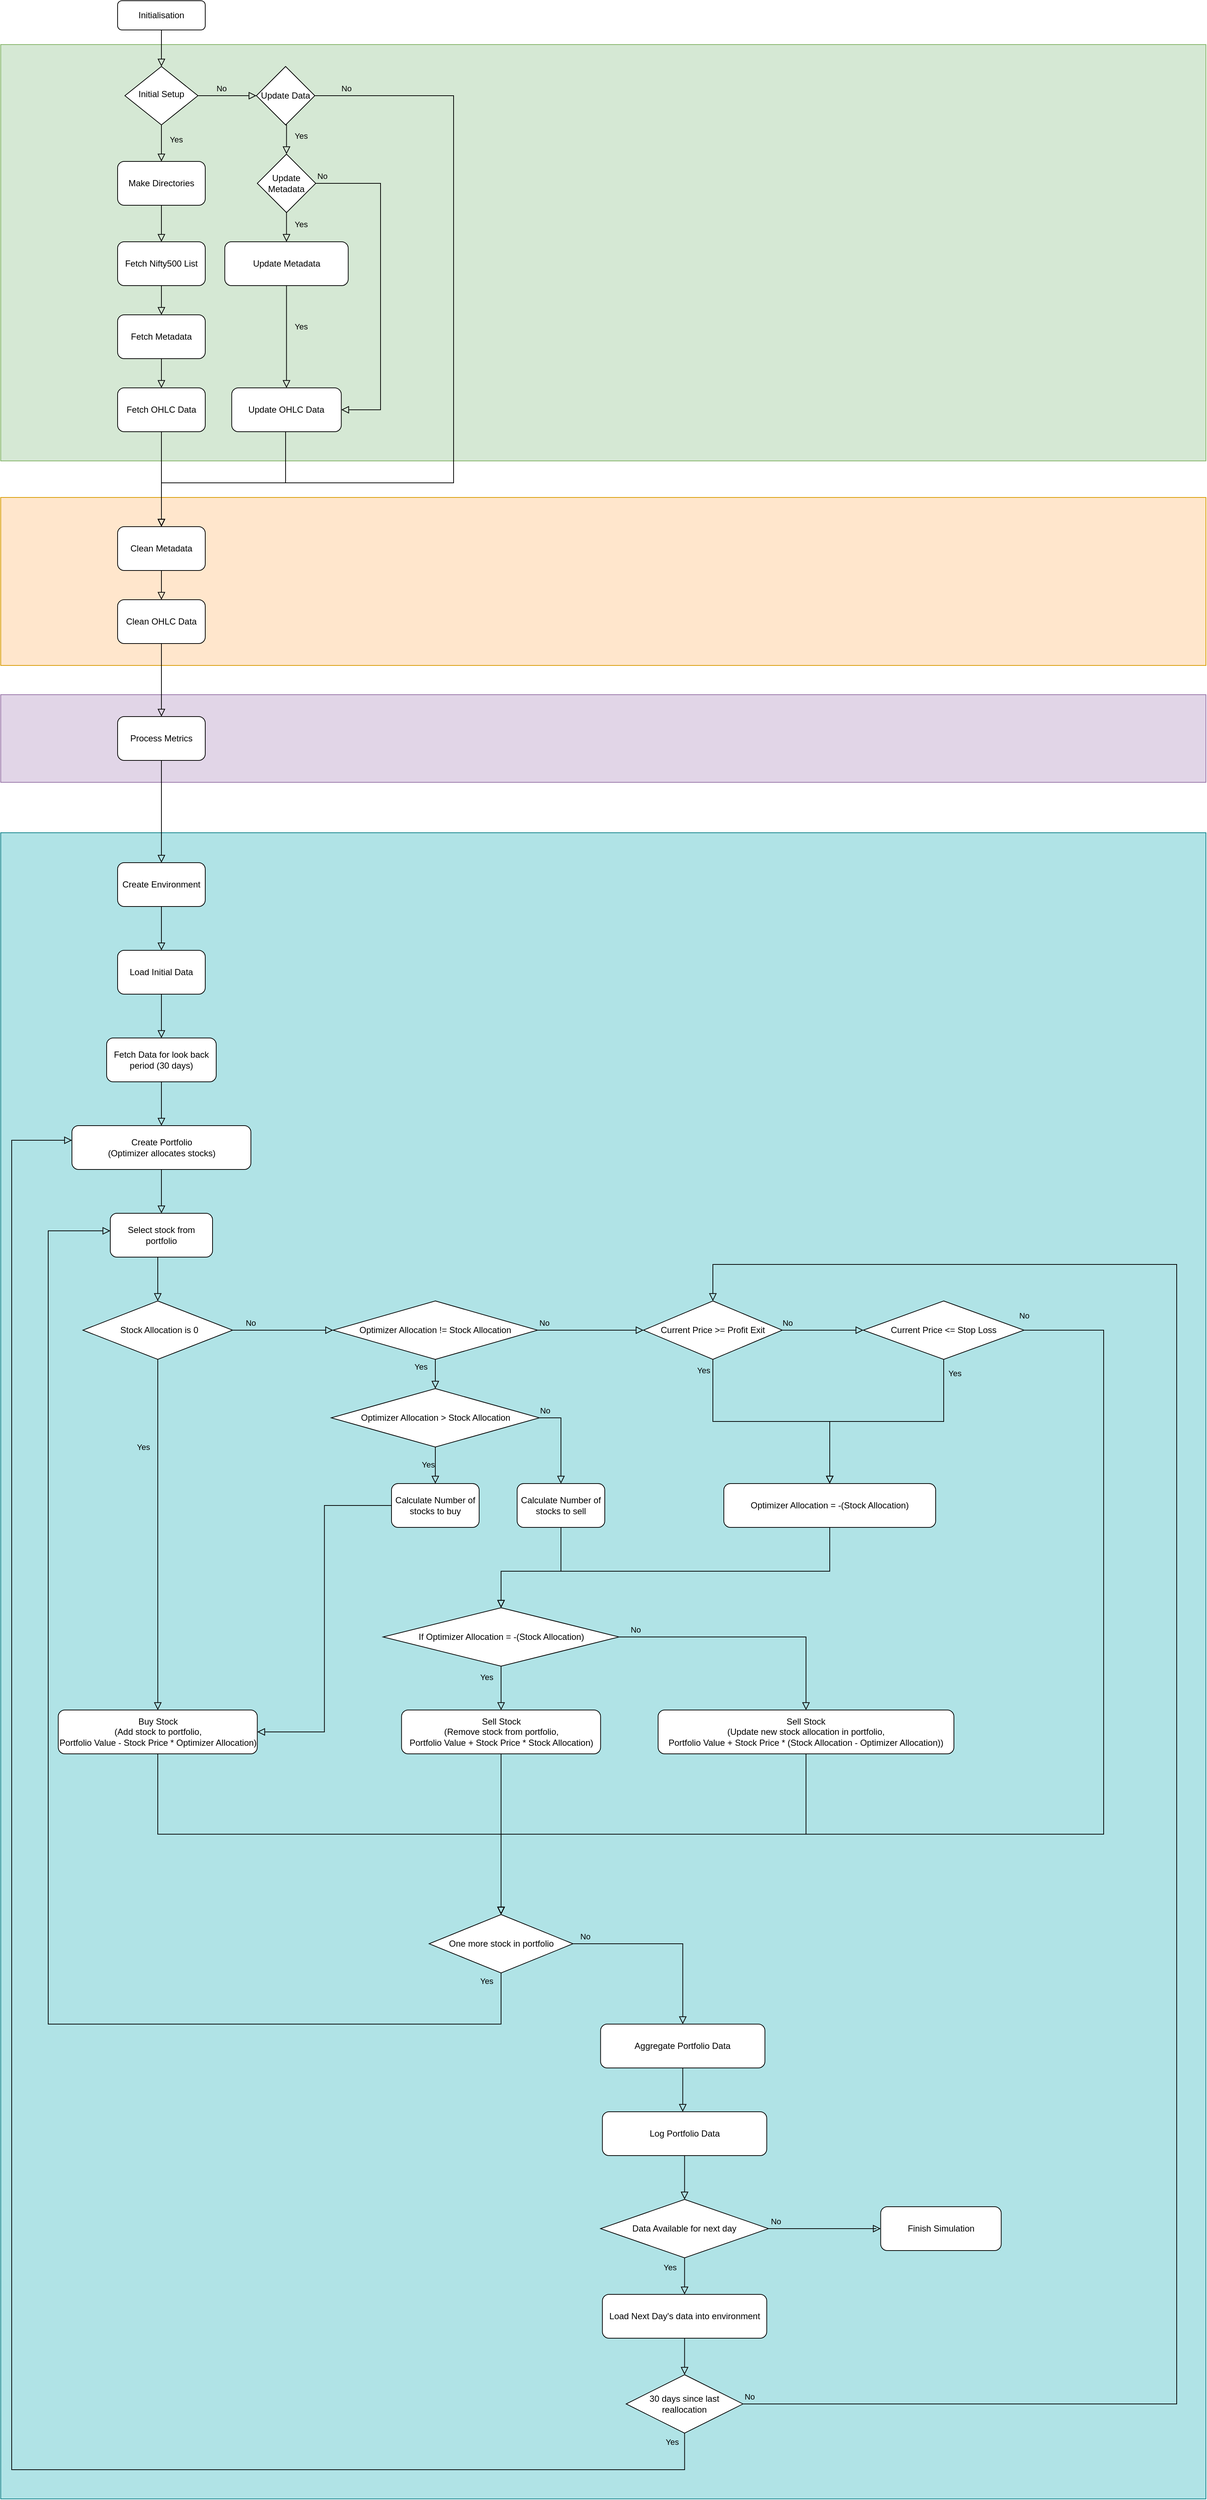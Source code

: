 <mxfile version="14.6.10" type="device"><diagram id="C5RBs43oDa-KdzZeNtuy" name="Page-1"><mxGraphModel dx="2946" dy="1473" grid="1" gridSize="10" guides="1" tooltips="1" connect="1" arrows="1" fold="1" page="1" pageScale="1" pageWidth="827" pageHeight="1169" math="0" shadow="0"><root><mxCell id="WIyWlLk6GJQsqaUBKTNV-0"/><mxCell id="WIyWlLk6GJQsqaUBKTNV-1" parent="WIyWlLk6GJQsqaUBKTNV-0"/><mxCell id="yFfGVaCno5Boz1WtbYKk-38" value="" style="rounded=0;whiteSpace=wrap;html=1;verticalAlign=middle;fillColor=#e1d5e7;strokeColor=#9673a6;" parent="WIyWlLk6GJQsqaUBKTNV-1" vertex="1"><mxGeometry y="1030" width="1650" height="120" as="geometry"/></mxCell><mxCell id="yFfGVaCno5Boz1WtbYKk-36" value="" style="rounded=0;whiteSpace=wrap;html=1;verticalAlign=middle;fillColor=#ffe6cc;strokeColor=#d79b00;" parent="WIyWlLk6GJQsqaUBKTNV-1" vertex="1"><mxGeometry y="760" width="1650" height="230" as="geometry"/></mxCell><mxCell id="yFfGVaCno5Boz1WtbYKk-29" value="" style="rounded=0;whiteSpace=wrap;html=1;verticalAlign=middle;fillColor=#d5e8d4;strokeColor=#82b366;" parent="WIyWlLk6GJQsqaUBKTNV-1" vertex="1"><mxGeometry y="140" width="1650" height="570" as="geometry"/></mxCell><mxCell id="WIyWlLk6GJQsqaUBKTNV-2" value="" style="rounded=0;html=1;jettySize=auto;orthogonalLoop=1;fontSize=11;endArrow=block;endFill=0;endSize=8;strokeWidth=1;shadow=0;labelBackgroundColor=none;edgeStyle=orthogonalEdgeStyle;" parent="WIyWlLk6GJQsqaUBKTNV-1" source="WIyWlLk6GJQsqaUBKTNV-3" target="WIyWlLk6GJQsqaUBKTNV-6" edge="1"><mxGeometry relative="1" as="geometry"/></mxCell><mxCell id="WIyWlLk6GJQsqaUBKTNV-3" value="Initialisation" style="rounded=1;whiteSpace=wrap;html=1;fontSize=12;glass=0;strokeWidth=1;shadow=0;" parent="WIyWlLk6GJQsqaUBKTNV-1" vertex="1"><mxGeometry x="160" y="80" width="120" height="40" as="geometry"/></mxCell><mxCell id="WIyWlLk6GJQsqaUBKTNV-5" value="No" style="edgeStyle=orthogonalEdgeStyle;rounded=0;html=1;jettySize=auto;orthogonalLoop=1;fontSize=11;endArrow=block;endFill=0;endSize=8;strokeWidth=1;shadow=0;labelBackgroundColor=none;" parent="WIyWlLk6GJQsqaUBKTNV-1" source="WIyWlLk6GJQsqaUBKTNV-6" target="yFfGVaCno5Boz1WtbYKk-0" edge="1"><mxGeometry x="-0.2" y="10" relative="1" as="geometry"><mxPoint as="offset"/><mxPoint x="320" y="210" as="targetPoint"/></mxGeometry></mxCell><mxCell id="WIyWlLk6GJQsqaUBKTNV-6" value="Initial Setup" style="rhombus;whiteSpace=wrap;html=1;shadow=0;fontFamily=Helvetica;fontSize=12;align=center;strokeWidth=1;spacing=6;spacingTop=-4;" parent="WIyWlLk6GJQsqaUBKTNV-1" vertex="1"><mxGeometry x="170" y="170" width="100" height="80" as="geometry"/></mxCell><mxCell id="yFfGVaCno5Boz1WtbYKk-0" value="Update Data" style="rhombus;whiteSpace=wrap;html=1;" parent="WIyWlLk6GJQsqaUBKTNV-1" vertex="1"><mxGeometry x="350" y="170" width="80" height="80" as="geometry"/></mxCell><mxCell id="yFfGVaCno5Boz1WtbYKk-4" value="Update Metadata" style="rhombus;whiteSpace=wrap;html=1;" parent="WIyWlLk6GJQsqaUBKTNV-1" vertex="1"><mxGeometry x="351.25" y="290" width="80" height="80" as="geometry"/></mxCell><mxCell id="yFfGVaCno5Boz1WtbYKk-6" value="Update Metadata" style="rounded=1;whiteSpace=wrap;html=1;" parent="WIyWlLk6GJQsqaUBKTNV-1" vertex="1"><mxGeometry x="306.75" y="410" width="169" height="60" as="geometry"/></mxCell><mxCell id="yFfGVaCno5Boz1WtbYKk-8" value="Yes" style="rounded=0;html=1;jettySize=auto;orthogonalLoop=1;fontSize=11;endArrow=block;endFill=0;endSize=8;strokeWidth=1;shadow=0;labelBackgroundColor=none;edgeStyle=orthogonalEdgeStyle;exitX=0.5;exitY=1;exitDx=0;exitDy=0;entryX=0.5;entryY=0;entryDx=0;entryDy=0;" parent="WIyWlLk6GJQsqaUBKTNV-1" source="yFfGVaCno5Boz1WtbYKk-0" target="yFfGVaCno5Boz1WtbYKk-4" edge="1"><mxGeometry x="-0.2" y="20" relative="1" as="geometry"><mxPoint x="260" y="130" as="sourcePoint"/><mxPoint x="260" y="180" as="targetPoint"/><Array as="points"><mxPoint x="390" y="250"/></Array><mxPoint as="offset"/></mxGeometry></mxCell><mxCell id="yFfGVaCno5Boz1WtbYKk-11" value="Update OHLC Data" style="rounded=1;whiteSpace=wrap;html=1;" parent="WIyWlLk6GJQsqaUBKTNV-1" vertex="1"><mxGeometry x="316.25" y="610" width="150" height="60" as="geometry"/></mxCell><mxCell id="yFfGVaCno5Boz1WtbYKk-15" value="Yes" style="rounded=0;html=1;jettySize=auto;orthogonalLoop=1;fontSize=11;endArrow=block;endFill=0;endSize=8;strokeWidth=1;shadow=0;labelBackgroundColor=none;edgeStyle=orthogonalEdgeStyle;exitX=0.5;exitY=1;exitDx=0;exitDy=0;" parent="WIyWlLk6GJQsqaUBKTNV-1" source="yFfGVaCno5Boz1WtbYKk-4" target="yFfGVaCno5Boz1WtbYKk-6" edge="1"><mxGeometry x="-0.2" y="20" relative="1" as="geometry"><mxPoint x="430" y="350" as="sourcePoint"/><mxPoint x="430" y="410" as="targetPoint"/><Array as="points"/><mxPoint as="offset"/></mxGeometry></mxCell><mxCell id="yFfGVaCno5Boz1WtbYKk-17" value="No" style="rounded=0;html=1;jettySize=auto;orthogonalLoop=1;fontSize=11;endArrow=block;endFill=0;endSize=8;strokeWidth=1;shadow=0;labelBackgroundColor=none;edgeStyle=orthogonalEdgeStyle;exitX=1;exitY=0.5;exitDx=0;exitDy=0;entryX=1;entryY=0.5;entryDx=0;entryDy=0;" parent="WIyWlLk6GJQsqaUBKTNV-1" source="yFfGVaCno5Boz1WtbYKk-4" target="yFfGVaCno5Boz1WtbYKk-11" edge="1"><mxGeometry x="-0.961" y="10" relative="1" as="geometry"><mxPoint x="370" y="400" as="sourcePoint"/><mxPoint x="370" y="480" as="targetPoint"/><Array as="points"><mxPoint x="520" y="330"/><mxPoint x="520" y="640"/></Array><mxPoint as="offset"/></mxGeometry></mxCell><mxCell id="yFfGVaCno5Boz1WtbYKk-18" value="Yes" style="rounded=0;html=1;jettySize=auto;orthogonalLoop=1;fontSize=11;endArrow=block;endFill=0;endSize=8;strokeWidth=1;shadow=0;labelBackgroundColor=none;edgeStyle=orthogonalEdgeStyle;entryX=0.5;entryY=0;entryDx=0;entryDy=0;" parent="WIyWlLk6GJQsqaUBKTNV-1" source="yFfGVaCno5Boz1WtbYKk-6" target="yFfGVaCno5Boz1WtbYKk-11" edge="1"><mxGeometry x="-0.2" y="20" relative="1" as="geometry"><mxPoint x="400" y="400" as="sourcePoint"/><mxPoint x="390" y="600" as="targetPoint"/><Array as="points"/><mxPoint as="offset"/></mxGeometry></mxCell><mxCell id="yFfGVaCno5Boz1WtbYKk-20" value="Yes" style="rounded=0;html=1;jettySize=auto;orthogonalLoop=1;fontSize=11;endArrow=block;endFill=0;endSize=8;strokeWidth=1;shadow=0;labelBackgroundColor=none;edgeStyle=orthogonalEdgeStyle;exitX=0.5;exitY=1;exitDx=0;exitDy=0;entryX=0.5;entryY=0;entryDx=0;entryDy=0;" parent="WIyWlLk6GJQsqaUBKTNV-1" source="WIyWlLk6GJQsqaUBKTNV-6" edge="1"><mxGeometry x="-0.2" y="20" relative="1" as="geometry"><mxPoint x="370" y="260" as="sourcePoint"/><mxPoint x="220" y="300" as="targetPoint"/><Array as="points"><mxPoint x="220" y="280"/><mxPoint x="220" y="280"/></Array><mxPoint as="offset"/></mxGeometry></mxCell><mxCell id="yFfGVaCno5Boz1WtbYKk-21" value="Fetch Nifty500 List" style="rounded=1;whiteSpace=wrap;html=1;" parent="WIyWlLk6GJQsqaUBKTNV-1" vertex="1"><mxGeometry x="160" y="410" width="120" height="60" as="geometry"/></mxCell><mxCell id="yFfGVaCno5Boz1WtbYKk-22" value="Make Directories" style="rounded=1;whiteSpace=wrap;html=1;" parent="WIyWlLk6GJQsqaUBKTNV-1" vertex="1"><mxGeometry x="160" y="300" width="120" height="60" as="geometry"/></mxCell><mxCell id="yFfGVaCno5Boz1WtbYKk-23" value="" style="rounded=0;html=1;jettySize=auto;orthogonalLoop=1;fontSize=11;endArrow=block;endFill=0;endSize=8;strokeWidth=1;shadow=0;labelBackgroundColor=none;edgeStyle=orthogonalEdgeStyle;" parent="WIyWlLk6GJQsqaUBKTNV-1" source="yFfGVaCno5Boz1WtbYKk-22" target="yFfGVaCno5Boz1WtbYKk-21" edge="1"><mxGeometry relative="1" as="geometry"><mxPoint x="230" y="130" as="sourcePoint"/><mxPoint x="230" y="180" as="targetPoint"/></mxGeometry></mxCell><mxCell id="yFfGVaCno5Boz1WtbYKk-24" value="Fetch Metadata" style="rounded=1;whiteSpace=wrap;html=1;" parent="WIyWlLk6GJQsqaUBKTNV-1" vertex="1"><mxGeometry x="160" y="510" width="120" height="60" as="geometry"/></mxCell><mxCell id="yFfGVaCno5Boz1WtbYKk-25" value="" style="rounded=0;html=1;jettySize=auto;orthogonalLoop=1;fontSize=11;endArrow=block;endFill=0;endSize=8;strokeWidth=1;shadow=0;labelBackgroundColor=none;edgeStyle=orthogonalEdgeStyle;" parent="WIyWlLk6GJQsqaUBKTNV-1" source="yFfGVaCno5Boz1WtbYKk-21" target="yFfGVaCno5Boz1WtbYKk-24" edge="1"><mxGeometry relative="1" as="geometry"><mxPoint x="230" y="370" as="sourcePoint"/><mxPoint x="230" y="420" as="targetPoint"/></mxGeometry></mxCell><mxCell id="yFfGVaCno5Boz1WtbYKk-26" value="Fetch OHLC Data" style="rounded=1;whiteSpace=wrap;html=1;" parent="WIyWlLk6GJQsqaUBKTNV-1" vertex="1"><mxGeometry x="160" y="610" width="120" height="60" as="geometry"/></mxCell><mxCell id="yFfGVaCno5Boz1WtbYKk-27" value="" style="rounded=0;html=1;jettySize=auto;orthogonalLoop=1;fontSize=11;endArrow=block;endFill=0;endSize=8;strokeWidth=1;shadow=0;labelBackgroundColor=none;edgeStyle=orthogonalEdgeStyle;" parent="WIyWlLk6GJQsqaUBKTNV-1" source="yFfGVaCno5Boz1WtbYKk-24" target="yFfGVaCno5Boz1WtbYKk-26" edge="1"><mxGeometry relative="1" as="geometry"><mxPoint x="230" y="480" as="sourcePoint"/><mxPoint x="230" y="520" as="targetPoint"/></mxGeometry></mxCell><mxCell id="yFfGVaCno5Boz1WtbYKk-28" value="No" style="rounded=0;html=1;jettySize=auto;orthogonalLoop=1;fontSize=11;endArrow=block;endFill=0;endSize=8;strokeWidth=1;shadow=0;labelBackgroundColor=none;edgeStyle=orthogonalEdgeStyle;exitX=1;exitY=0.5;exitDx=0;exitDy=0;" parent="WIyWlLk6GJQsqaUBKTNV-1" source="yFfGVaCno5Boz1WtbYKk-0" target="yFfGVaCno5Boz1WtbYKk-31" edge="1"><mxGeometry x="-0.928" y="10" relative="1" as="geometry"><mxPoint x="400" y="540" as="sourcePoint"/><mxPoint x="620" y="850" as="targetPoint"/><Array as="points"><mxPoint x="620" y="210"/><mxPoint x="620" y="740"/><mxPoint x="220" y="740"/></Array><mxPoint as="offset"/></mxGeometry></mxCell><mxCell id="yFfGVaCno5Boz1WtbYKk-31" value="Clean Metadata" style="rounded=1;whiteSpace=wrap;html=1;" parent="WIyWlLk6GJQsqaUBKTNV-1" vertex="1"><mxGeometry x="160" y="800" width="120" height="60" as="geometry"/></mxCell><mxCell id="yFfGVaCno5Boz1WtbYKk-32" value="Clean OHLC Data" style="rounded=1;whiteSpace=wrap;html=1;" parent="WIyWlLk6GJQsqaUBKTNV-1" vertex="1"><mxGeometry x="160" y="900" width="120" height="60" as="geometry"/></mxCell><mxCell id="yFfGVaCno5Boz1WtbYKk-33" value="" style="rounded=0;html=1;jettySize=auto;orthogonalLoop=1;fontSize=11;endArrow=block;endFill=0;endSize=8;strokeWidth=1;shadow=0;labelBackgroundColor=none;edgeStyle=orthogonalEdgeStyle;exitX=0.5;exitY=1;exitDx=0;exitDy=0;" parent="WIyWlLk6GJQsqaUBKTNV-1" source="yFfGVaCno5Boz1WtbYKk-26" target="yFfGVaCno5Boz1WtbYKk-31" edge="1"><mxGeometry relative="1" as="geometry"><mxPoint x="230" y="580" as="sourcePoint"/><mxPoint x="230" y="620" as="targetPoint"/><Array as="points"><mxPoint x="220" y="780"/><mxPoint x="220" y="780"/></Array></mxGeometry></mxCell><mxCell id="yFfGVaCno5Boz1WtbYKk-34" value="" style="rounded=0;html=1;jettySize=auto;orthogonalLoop=1;fontSize=11;endArrow=block;endFill=0;endSize=8;strokeWidth=1;shadow=0;labelBackgroundColor=none;edgeStyle=orthogonalEdgeStyle;exitX=0.5;exitY=1;exitDx=0;exitDy=0;" parent="WIyWlLk6GJQsqaUBKTNV-1" source="yFfGVaCno5Boz1WtbYKk-11" target="yFfGVaCno5Boz1WtbYKk-31" edge="1"><mxGeometry relative="1" as="geometry"><mxPoint x="240" y="590" as="sourcePoint"/><mxPoint x="240" y="630" as="targetPoint"/><Array as="points"><mxPoint x="390" y="740"/><mxPoint x="220" y="740"/></Array></mxGeometry></mxCell><mxCell id="yFfGVaCno5Boz1WtbYKk-35" value="" style="rounded=0;html=1;jettySize=auto;orthogonalLoop=1;fontSize=11;endArrow=block;endFill=0;endSize=8;strokeWidth=1;shadow=0;labelBackgroundColor=none;edgeStyle=orthogonalEdgeStyle;exitX=0.5;exitY=1;exitDx=0;exitDy=0;" parent="WIyWlLk6GJQsqaUBKTNV-1" source="yFfGVaCno5Boz1WtbYKk-31" target="yFfGVaCno5Boz1WtbYKk-32" edge="1"><mxGeometry relative="1" as="geometry"><mxPoint x="230" y="610" as="sourcePoint"/><mxPoint x="230" y="650" as="targetPoint"/></mxGeometry></mxCell><mxCell id="yFfGVaCno5Boz1WtbYKk-37" value="Process Metrics" style="rounded=1;whiteSpace=wrap;html=1;" parent="WIyWlLk6GJQsqaUBKTNV-1" vertex="1"><mxGeometry x="160" y="1060" width="120" height="60" as="geometry"/></mxCell><mxCell id="yFfGVaCno5Boz1WtbYKk-39" value="" style="rounded=0;html=1;jettySize=auto;orthogonalLoop=1;fontSize=11;endArrow=block;endFill=0;endSize=8;strokeWidth=1;shadow=0;labelBackgroundColor=none;edgeStyle=orthogonalEdgeStyle;exitX=0.5;exitY=1;exitDx=0;exitDy=0;" parent="WIyWlLk6GJQsqaUBKTNV-1" source="yFfGVaCno5Boz1WtbYKk-32" target="yFfGVaCno5Boz1WtbYKk-37" edge="1"><mxGeometry relative="1" as="geometry"><mxPoint x="225" y="890" as="sourcePoint"/><mxPoint x="225" y="930" as="targetPoint"/></mxGeometry></mxCell><mxCell id="yFfGVaCno5Boz1WtbYKk-40" value="" style="rounded=0;whiteSpace=wrap;html=1;verticalAlign=middle;fillColor=#b0e3e6;strokeColor=#0e8088;" parent="WIyWlLk6GJQsqaUBKTNV-1" vertex="1"><mxGeometry y="1219" width="1650" height="2281" as="geometry"/></mxCell><mxCell id="yFfGVaCno5Boz1WtbYKk-41" value="Create Environment" style="rounded=1;whiteSpace=wrap;html=1;" parent="WIyWlLk6GJQsqaUBKTNV-1" vertex="1"><mxGeometry x="160" y="1260" width="120" height="60" as="geometry"/></mxCell><mxCell id="yFfGVaCno5Boz1WtbYKk-42" value="" style="rounded=0;html=1;jettySize=auto;orthogonalLoop=1;fontSize=11;endArrow=block;endFill=0;endSize=8;strokeWidth=1;shadow=0;labelBackgroundColor=none;edgeStyle=orthogonalEdgeStyle;" parent="WIyWlLk6GJQsqaUBKTNV-1" source="yFfGVaCno5Boz1WtbYKk-37" target="yFfGVaCno5Boz1WtbYKk-41" edge="1"><mxGeometry relative="1" as="geometry"><mxPoint x="225" y="990" as="sourcePoint"/><mxPoint x="225" y="1080" as="targetPoint"/></mxGeometry></mxCell><mxCell id="yFfGVaCno5Boz1WtbYKk-43" value="Load Initial Data" style="rounded=1;whiteSpace=wrap;html=1;" parent="WIyWlLk6GJQsqaUBKTNV-1" vertex="1"><mxGeometry x="160" y="1380" width="120" height="60" as="geometry"/></mxCell><mxCell id="yFfGVaCno5Boz1WtbYKk-44" value="" style="rounded=0;html=1;jettySize=auto;orthogonalLoop=1;fontSize=11;endArrow=block;endFill=0;endSize=8;strokeWidth=1;shadow=0;labelBackgroundColor=none;edgeStyle=orthogonalEdgeStyle;" parent="WIyWlLk6GJQsqaUBKTNV-1" source="yFfGVaCno5Boz1WtbYKk-41" target="yFfGVaCno5Boz1WtbYKk-43" edge="1"><mxGeometry relative="1" as="geometry"><mxPoint x="225" y="1140" as="sourcePoint"/><mxPoint x="225" y="1270" as="targetPoint"/></mxGeometry></mxCell><mxCell id="yFfGVaCno5Boz1WtbYKk-45" value="Fetch Data for look back period (30 days)" style="rounded=1;whiteSpace=wrap;html=1;" parent="WIyWlLk6GJQsqaUBKTNV-1" vertex="1"><mxGeometry x="145" y="1500" width="150" height="60" as="geometry"/></mxCell><mxCell id="yFfGVaCno5Boz1WtbYKk-46" value="" style="rounded=0;html=1;jettySize=auto;orthogonalLoop=1;fontSize=11;endArrow=block;endFill=0;endSize=8;strokeWidth=1;shadow=0;labelBackgroundColor=none;edgeStyle=orthogonalEdgeStyle;exitX=0.5;exitY=1;exitDx=0;exitDy=0;" parent="WIyWlLk6GJQsqaUBKTNV-1" source="yFfGVaCno5Boz1WtbYKk-43" target="yFfGVaCno5Boz1WtbYKk-45" edge="1"><mxGeometry relative="1" as="geometry"><mxPoint x="225" y="1330" as="sourcePoint"/><mxPoint x="225" y="1390" as="targetPoint"/></mxGeometry></mxCell><mxCell id="yFfGVaCno5Boz1WtbYKk-47" value="Create Portfolio&lt;br&gt;(Optimizer allocates stocks)" style="rounded=1;whiteSpace=wrap;html=1;" parent="WIyWlLk6GJQsqaUBKTNV-1" vertex="1"><mxGeometry x="97.5" y="1620" width="245" height="60" as="geometry"/></mxCell><mxCell id="yFfGVaCno5Boz1WtbYKk-48" value="" style="rounded=0;html=1;jettySize=auto;orthogonalLoop=1;fontSize=11;endArrow=block;endFill=0;endSize=8;strokeWidth=1;shadow=0;labelBackgroundColor=none;edgeStyle=orthogonalEdgeStyle;exitX=0.5;exitY=1;exitDx=0;exitDy=0;" parent="WIyWlLk6GJQsqaUBKTNV-1" source="yFfGVaCno5Boz1WtbYKk-45" target="yFfGVaCno5Boz1WtbYKk-47" edge="1"><mxGeometry relative="1" as="geometry"><mxPoint x="225" y="1450" as="sourcePoint"/><mxPoint x="225" y="1510" as="targetPoint"/></mxGeometry></mxCell><mxCell id="yFfGVaCno5Boz1WtbYKk-52" value="" style="rounded=0;html=1;jettySize=auto;orthogonalLoop=1;fontSize=11;endArrow=block;endFill=0;endSize=8;strokeWidth=1;shadow=0;labelBackgroundColor=none;edgeStyle=orthogonalEdgeStyle;entryX=0.5;entryY=0;entryDx=0;entryDy=0;" parent="WIyWlLk6GJQsqaUBKTNV-1" source="yFfGVaCno5Boz1WtbYKk-47" target="uBQFGnBqsIvAB_tu0BCj-9" edge="1"><mxGeometry relative="1" as="geometry"><mxPoint x="225" y="1570" as="sourcePoint"/><mxPoint x="215" y="1723.5" as="targetPoint"/></mxGeometry></mxCell><mxCell id="yFfGVaCno5Boz1WtbYKk-53" value="&amp;nbsp;Stock Allocation is 0" style="rhombus;whiteSpace=wrap;html=1;rounded=0;sketch=0;" parent="WIyWlLk6GJQsqaUBKTNV-1" vertex="1"><mxGeometry x="112.5" y="1860" width="205" height="80" as="geometry"/></mxCell><mxCell id="yFfGVaCno5Boz1WtbYKk-54" value="" style="rounded=0;html=1;jettySize=auto;orthogonalLoop=1;fontSize=11;endArrow=block;endFill=0;endSize=8;strokeWidth=1;shadow=0;labelBackgroundColor=none;edgeStyle=orthogonalEdgeStyle;exitX=0.5;exitY=1;exitDx=0;exitDy=0;" parent="WIyWlLk6GJQsqaUBKTNV-1" source="uBQFGnBqsIvAB_tu0BCj-9" target="yFfGVaCno5Boz1WtbYKk-53" edge="1"><mxGeometry x="-0.786" y="-20" relative="1" as="geometry"><mxPoint x="215" y="1803.5" as="sourcePoint"/><mxPoint x="225" y="1734" as="targetPoint"/><Array as="points"><mxPoint x="215" y="1790"/></Array><mxPoint as="offset"/></mxGeometry></mxCell><mxCell id="yFfGVaCno5Boz1WtbYKk-55" value="Buy Stock&lt;br&gt;(Add stock to portfolio,&lt;br&gt;Portfolio Value - Stock Price * Optimizer Allocation)" style="rounded=1;whiteSpace=wrap;html=1;sketch=0;" parent="WIyWlLk6GJQsqaUBKTNV-1" vertex="1"><mxGeometry x="78.75" y="2420" width="272.5" height="60" as="geometry"/></mxCell><mxCell id="yFfGVaCno5Boz1WtbYKk-58" value="Yes" style="rounded=0;html=1;jettySize=auto;orthogonalLoop=1;fontSize=11;endArrow=block;endFill=0;endSize=8;strokeWidth=1;shadow=0;labelBackgroundColor=none;edgeStyle=orthogonalEdgeStyle;" parent="WIyWlLk6GJQsqaUBKTNV-1" source="yFfGVaCno5Boz1WtbYKk-53" target="yFfGVaCno5Boz1WtbYKk-55" edge="1"><mxGeometry x="-0.5" y="-20" relative="1" as="geometry"><mxPoint x="225" y="1814" as="sourcePoint"/><mxPoint x="225" y="1870" as="targetPoint"/><Array as="points"/><mxPoint as="offset"/></mxGeometry></mxCell><mxCell id="yFfGVaCno5Boz1WtbYKk-59" value="Sell Stock&lt;br&gt;(Remove stock from portfolio,&lt;br&gt;Portfolio Value + Stock Price * Stock Allocation)" style="rounded=1;whiteSpace=wrap;html=1;sketch=0;" parent="WIyWlLk6GJQsqaUBKTNV-1" vertex="1"><mxGeometry x="548.75" y="2420" width="272.5" height="60" as="geometry"/></mxCell><mxCell id="yFfGVaCno5Boz1WtbYKk-60" value="Current Price &amp;gt;= Profit Exit" style="rhombus;whiteSpace=wrap;html=1;rounded=0;sketch=0;" parent="WIyWlLk6GJQsqaUBKTNV-1" vertex="1"><mxGeometry x="880" y="1860" width="190" height="80" as="geometry"/></mxCell><mxCell id="yFfGVaCno5Boz1WtbYKk-62" value="Current Price &amp;lt;= Stop Loss" style="rhombus;whiteSpace=wrap;html=1;rounded=0;sketch=0;" parent="WIyWlLk6GJQsqaUBKTNV-1" vertex="1"><mxGeometry x="1181" y="1860" width="220" height="80" as="geometry"/></mxCell><mxCell id="yFfGVaCno5Boz1WtbYKk-63" value="Optimizer Allocation != Stock Allocation" style="rhombus;whiteSpace=wrap;html=1;rounded=0;sketch=0;" parent="WIyWlLk6GJQsqaUBKTNV-1" vertex="1"><mxGeometry x="455" y="1860" width="280" height="80" as="geometry"/></mxCell><mxCell id="yFfGVaCno5Boz1WtbYKk-64" value="No" style="rounded=0;html=1;jettySize=auto;orthogonalLoop=1;fontSize=11;endArrow=block;endFill=0;endSize=8;strokeWidth=1;shadow=0;labelBackgroundColor=none;edgeStyle=orthogonalEdgeStyle;" parent="WIyWlLk6GJQsqaUBKTNV-1" source="yFfGVaCno5Boz1WtbYKk-53" target="yFfGVaCno5Boz1WtbYKk-63" edge="1"><mxGeometry x="-0.647" y="10" relative="1" as="geometry"><mxPoint x="225" y="1950" as="sourcePoint"/><mxPoint x="225" y="1990" as="targetPoint"/><Array as="points"/><mxPoint as="offset"/></mxGeometry></mxCell><mxCell id="yFfGVaCno5Boz1WtbYKk-67" value="Yes" style="rounded=0;html=1;jettySize=auto;orthogonalLoop=1;fontSize=11;endArrow=block;endFill=0;endSize=8;strokeWidth=1;shadow=0;labelBackgroundColor=none;edgeStyle=orthogonalEdgeStyle;entryX=0.5;entryY=0;entryDx=0;entryDy=0;" parent="WIyWlLk6GJQsqaUBKTNV-1" source="yFfGVaCno5Boz1WtbYKk-63" target="yFfGVaCno5Boz1WtbYKk-68" edge="1"><mxGeometry x="-0.5" y="-20" relative="1" as="geometry"><mxPoint x="225" y="1950" as="sourcePoint"/><mxPoint x="470" y="1980" as="targetPoint"/><Array as="points"/><mxPoint as="offset"/></mxGeometry></mxCell><mxCell id="yFfGVaCno5Boz1WtbYKk-68" value="Optimizer Allocation &amp;gt; Stock Allocation" style="rhombus;whiteSpace=wrap;html=1;rounded=0;sketch=0;" parent="WIyWlLk6GJQsqaUBKTNV-1" vertex="1"><mxGeometry x="452.5" y="1980" width="285" height="80" as="geometry"/></mxCell><mxCell id="yFfGVaCno5Boz1WtbYKk-69" value="Calculate Number of stocks to buy" style="rounded=1;whiteSpace=wrap;html=1;sketch=0;" parent="WIyWlLk6GJQsqaUBKTNV-1" vertex="1"><mxGeometry x="535" y="2110" width="120" height="60" as="geometry"/></mxCell><mxCell id="yFfGVaCno5Boz1WtbYKk-70" value="Yes" style="rounded=0;html=1;jettySize=auto;orthogonalLoop=1;fontSize=11;endArrow=block;endFill=0;endSize=8;strokeWidth=1;shadow=0;labelBackgroundColor=none;edgeStyle=orthogonalEdgeStyle;exitX=0.5;exitY=1;exitDx=0;exitDy=0;" parent="WIyWlLk6GJQsqaUBKTNV-1" source="yFfGVaCno5Boz1WtbYKk-68" target="yFfGVaCno5Boz1WtbYKk-69" edge="1"><mxGeometry x="-0.059" y="-10" relative="1" as="geometry"><mxPoint x="480" y="1950" as="sourcePoint"/><mxPoint x="480" y="1990" as="targetPoint"/><Array as="points"/><mxPoint as="offset"/></mxGeometry></mxCell><mxCell id="yFfGVaCno5Boz1WtbYKk-71" value="" style="rounded=0;html=1;jettySize=auto;orthogonalLoop=1;fontSize=11;endArrow=block;endFill=0;endSize=8;strokeWidth=1;shadow=0;labelBackgroundColor=none;edgeStyle=orthogonalEdgeStyle;exitX=0;exitY=0.5;exitDx=0;exitDy=0;entryX=1;entryY=0.5;entryDx=0;entryDy=0;" parent="WIyWlLk6GJQsqaUBKTNV-1" source="yFfGVaCno5Boz1WtbYKk-69" target="yFfGVaCno5Boz1WtbYKk-55" edge="1"><mxGeometry x="-0.5" y="-20" relative="1" as="geometry"><mxPoint x="490" y="1960" as="sourcePoint"/><mxPoint x="490" y="2000" as="targetPoint"/><Array as="points"/><mxPoint as="offset"/></mxGeometry></mxCell><mxCell id="yFfGVaCno5Boz1WtbYKk-73" value="Calculate Number of stocks to sell" style="rounded=1;whiteSpace=wrap;html=1;sketch=0;" parent="WIyWlLk6GJQsqaUBKTNV-1" vertex="1"><mxGeometry x="707" y="2110" width="120" height="60" as="geometry"/></mxCell><mxCell id="yFfGVaCno5Boz1WtbYKk-74" value="No" style="rounded=0;html=1;jettySize=auto;orthogonalLoop=1;fontSize=11;endArrow=block;endFill=0;endSize=8;strokeWidth=1;shadow=0;labelBackgroundColor=none;edgeStyle=orthogonalEdgeStyle;exitX=1;exitY=0.5;exitDx=0;exitDy=0;" parent="WIyWlLk6GJQsqaUBKTNV-1" source="yFfGVaCno5Boz1WtbYKk-68" target="yFfGVaCno5Boz1WtbYKk-73" edge="1"><mxGeometry x="-0.875" y="10" relative="1" as="geometry"><mxPoint x="480" y="2070" as="sourcePoint"/><mxPoint x="480" y="2110" as="targetPoint"/><Array as="points"/><mxPoint as="offset"/></mxGeometry></mxCell><mxCell id="yFfGVaCno5Boz1WtbYKk-75" value="No" style="rounded=0;html=1;jettySize=auto;orthogonalLoop=1;fontSize=11;endArrow=block;endFill=0;endSize=8;strokeWidth=1;shadow=0;labelBackgroundColor=none;edgeStyle=orthogonalEdgeStyle;exitX=1;exitY=0.5;exitDx=0;exitDy=0;" parent="WIyWlLk6GJQsqaUBKTNV-1" source="yFfGVaCno5Boz1WtbYKk-63" target="yFfGVaCno5Boz1WtbYKk-60" edge="1"><mxGeometry x="-0.875" y="10" relative="1" as="geometry"><mxPoint x="575" y="2030" as="sourcePoint"/><mxPoint x="655" y="2110" as="targetPoint"/><Array as="points"/><mxPoint as="offset"/></mxGeometry></mxCell><mxCell id="yFfGVaCno5Boz1WtbYKk-76" value="No" style="rounded=0;html=1;jettySize=auto;orthogonalLoop=1;fontSize=11;endArrow=block;endFill=0;endSize=8;strokeWidth=1;shadow=0;labelBackgroundColor=none;edgeStyle=orthogonalEdgeStyle;exitX=1;exitY=0.5;exitDx=0;exitDy=0;" parent="WIyWlLk6GJQsqaUBKTNV-1" source="yFfGVaCno5Boz1WtbYKk-60" target="yFfGVaCno5Boz1WtbYKk-62" edge="1"><mxGeometry x="-0.875" y="10" relative="1" as="geometry"><mxPoint x="575" y="1910" as="sourcePoint"/><mxPoint x="715" y="1910" as="targetPoint"/><Array as="points"/><mxPoint as="offset"/></mxGeometry></mxCell><mxCell id="yFfGVaCno5Boz1WtbYKk-77" value="If Optimizer Allocation = -(Stock Allocation)" style="rhombus;whiteSpace=wrap;html=1;rounded=0;sketch=0;" parent="WIyWlLk6GJQsqaUBKTNV-1" vertex="1"><mxGeometry x="523.5" y="2280" width="323" height="80" as="geometry"/></mxCell><mxCell id="yFfGVaCno5Boz1WtbYKk-78" value="Sell Stock&lt;br&gt;(Update new stock allocation in portfolio,&lt;br&gt;Portfolio Value + Stock Price * (Stock Allocation - Optimizer Allocation))" style="rounded=1;whiteSpace=wrap;html=1;sketch=0;" parent="WIyWlLk6GJQsqaUBKTNV-1" vertex="1"><mxGeometry x="900" y="2420" width="405" height="60" as="geometry"/></mxCell><mxCell id="yFfGVaCno5Boz1WtbYKk-79" value="Optimizer Allocation = -(Stock Allocation)" style="rounded=1;whiteSpace=wrap;html=1;sketch=0;" parent="WIyWlLk6GJQsqaUBKTNV-1" vertex="1"><mxGeometry x="990" y="2110" width="290" height="60" as="geometry"/></mxCell><mxCell id="yFfGVaCno5Boz1WtbYKk-80" value="Yes" style="rounded=0;html=1;jettySize=auto;orthogonalLoop=1;fontSize=11;endArrow=block;endFill=0;endSize=8;strokeWidth=1;shadow=0;labelBackgroundColor=none;edgeStyle=orthogonalEdgeStyle;exitX=0.5;exitY=1;exitDx=0;exitDy=0;" parent="WIyWlLk6GJQsqaUBKTNV-1" source="yFfGVaCno5Boz1WtbYKk-60" target="yFfGVaCno5Boz1WtbYKk-79" edge="1"><mxGeometry x="-0.91" y="-13" relative="1" as="geometry"><mxPoint x="480" y="2070" as="sourcePoint"/><mxPoint x="480" y="2110" as="targetPoint"/><Array as="points"/><mxPoint as="offset"/></mxGeometry></mxCell><mxCell id="yFfGVaCno5Boz1WtbYKk-81" value="Yes" style="rounded=0;html=1;jettySize=auto;orthogonalLoop=1;fontSize=11;endArrow=block;endFill=0;endSize=8;strokeWidth=1;shadow=0;labelBackgroundColor=none;edgeStyle=orthogonalEdgeStyle;exitX=0.5;exitY=1;exitDx=0;exitDy=0;" parent="WIyWlLk6GJQsqaUBKTNV-1" source="yFfGVaCno5Boz1WtbYKk-62" target="yFfGVaCno5Boz1WtbYKk-79" edge="1"><mxGeometry x="-0.882" y="15" relative="1" as="geometry"><mxPoint x="798" y="1950" as="sourcePoint"/><mxPoint x="950.029" y="2020" as="targetPoint"/><Array as="points"/><mxPoint as="offset"/></mxGeometry></mxCell><mxCell id="yFfGVaCno5Boz1WtbYKk-83" value="" style="rounded=0;html=1;jettySize=auto;orthogonalLoop=1;fontSize=11;endArrow=block;endFill=0;endSize=8;strokeWidth=1;shadow=0;labelBackgroundColor=none;edgeStyle=orthogonalEdgeStyle;exitX=0.5;exitY=1;exitDx=0;exitDy=0;entryX=0.5;entryY=0;entryDx=0;entryDy=0;" parent="WIyWlLk6GJQsqaUBKTNV-1" source="yFfGVaCno5Boz1WtbYKk-73" target="yFfGVaCno5Boz1WtbYKk-77" edge="1"><mxGeometry relative="1" as="geometry"><mxPoint x="225" y="1814" as="sourcePoint"/><mxPoint x="225" y="1870" as="targetPoint"/><Array as="points"><mxPoint x="767" y="2230"/><mxPoint x="685" y="2230"/></Array></mxGeometry></mxCell><mxCell id="yFfGVaCno5Boz1WtbYKk-85" value="" style="rounded=0;html=1;jettySize=auto;orthogonalLoop=1;fontSize=11;endArrow=block;endFill=0;endSize=8;strokeWidth=1;shadow=0;labelBackgroundColor=none;edgeStyle=orthogonalEdgeStyle;exitX=0.5;exitY=1;exitDx=0;exitDy=0;entryX=0.5;entryY=0;entryDx=0;entryDy=0;" parent="WIyWlLk6GJQsqaUBKTNV-1" source="yFfGVaCno5Boz1WtbYKk-79" target="yFfGVaCno5Boz1WtbYKk-77" edge="1"><mxGeometry relative="1" as="geometry"><mxPoint x="655" y="2170" as="sourcePoint"/><mxPoint x="655" y="2220" as="targetPoint"/><Array as="points"><mxPoint x="1135" y="2230"/><mxPoint x="685" y="2230"/></Array></mxGeometry></mxCell><mxCell id="yFfGVaCno5Boz1WtbYKk-86" value="Yes" style="rounded=0;html=1;jettySize=auto;orthogonalLoop=1;fontSize=11;endArrow=block;endFill=0;endSize=8;strokeWidth=1;shadow=0;labelBackgroundColor=none;edgeStyle=orthogonalEdgeStyle;exitX=0.5;exitY=1;exitDx=0;exitDy=0;" parent="WIyWlLk6GJQsqaUBKTNV-1" source="yFfGVaCno5Boz1WtbYKk-77" target="yFfGVaCno5Boz1WtbYKk-59" edge="1"><mxGeometry x="-0.5" y="-20" relative="1" as="geometry"><mxPoint x="480" y="2070" as="sourcePoint"/><mxPoint x="480" y="2110" as="targetPoint"/><Array as="points"/><mxPoint as="offset"/></mxGeometry></mxCell><mxCell id="yFfGVaCno5Boz1WtbYKk-88" value="No" style="rounded=0;html=1;jettySize=auto;orthogonalLoop=1;fontSize=11;endArrow=block;endFill=0;endSize=8;strokeWidth=1;shadow=0;labelBackgroundColor=none;edgeStyle=orthogonalEdgeStyle;exitX=1;exitY=0.5;exitDx=0;exitDy=0;" parent="WIyWlLk6GJQsqaUBKTNV-1" source="yFfGVaCno5Boz1WtbYKk-77" target="yFfGVaCno5Boz1WtbYKk-78" edge="1"><mxGeometry x="-0.875" y="10" relative="1" as="geometry"><mxPoint x="575" y="2030" as="sourcePoint"/><mxPoint x="655" y="2110" as="targetPoint"/><Array as="points"/><mxPoint as="offset"/></mxGeometry></mxCell><mxCell id="yFfGVaCno5Boz1WtbYKk-89" value="Log Portfolio Data" style="rounded=1;whiteSpace=wrap;html=1;sketch=0;" parent="WIyWlLk6GJQsqaUBKTNV-1" vertex="1"><mxGeometry x="823.75" y="2970" width="225" height="60" as="geometry"/></mxCell><mxCell id="yFfGVaCno5Boz1WtbYKk-91" value="Data Available for next day" style="rhombus;whiteSpace=wrap;html=1;rounded=0;sketch=0;" parent="WIyWlLk6GJQsqaUBKTNV-1" vertex="1"><mxGeometry x="821.25" y="3090" width="230" height="80" as="geometry"/></mxCell><mxCell id="yFfGVaCno5Boz1WtbYKk-96" value="" style="rounded=0;html=1;jettySize=auto;orthogonalLoop=1;fontSize=11;endArrow=block;endFill=0;endSize=8;strokeWidth=1;shadow=0;labelBackgroundColor=none;edgeStyle=orthogonalEdgeStyle;exitX=0.5;exitY=1;exitDx=0;exitDy=0;" parent="WIyWlLk6GJQsqaUBKTNV-1" source="yFfGVaCno5Boz1WtbYKk-89" target="yFfGVaCno5Boz1WtbYKk-91" edge="1"><mxGeometry relative="1" as="geometry"><mxPoint x="906.25" y="2880" as="sourcePoint"/><mxPoint x="906.25" y="2980" as="targetPoint"/></mxGeometry></mxCell><mxCell id="yFfGVaCno5Boz1WtbYKk-97" value="Load Next Day's data into environment" style="rounded=1;whiteSpace=wrap;html=1;sketch=0;" parent="WIyWlLk6GJQsqaUBKTNV-1" vertex="1"><mxGeometry x="823.75" y="3220" width="225" height="60" as="geometry"/></mxCell><mxCell id="yFfGVaCno5Boz1WtbYKk-101" value="30 days since last reallocation" style="rhombus;whiteSpace=wrap;html=1;rounded=0;sketch=0;" parent="WIyWlLk6GJQsqaUBKTNV-1" vertex="1"><mxGeometry x="856.25" y="3330" width="160" height="80" as="geometry"/></mxCell><mxCell id="yFfGVaCno5Boz1WtbYKk-103" value="Yes" style="rounded=0;html=1;jettySize=auto;orthogonalLoop=1;fontSize=11;endArrow=block;endFill=0;endSize=8;strokeWidth=1;shadow=0;labelBackgroundColor=none;edgeStyle=orthogonalEdgeStyle;exitX=0.5;exitY=1;exitDx=0;exitDy=0;" parent="WIyWlLk6GJQsqaUBKTNV-1" source="yFfGVaCno5Boz1WtbYKk-91" target="yFfGVaCno5Boz1WtbYKk-97" edge="1"><mxGeometry x="-0.5" y="-20" relative="1" as="geometry"><mxPoint x="906.25" y="2770" as="sourcePoint"/><mxPoint x="906.25" y="2820" as="targetPoint"/><Array as="points"/><mxPoint as="offset"/></mxGeometry></mxCell><mxCell id="yFfGVaCno5Boz1WtbYKk-104" value="" style="rounded=0;html=1;jettySize=auto;orthogonalLoop=1;fontSize=11;endArrow=block;endFill=0;endSize=8;strokeWidth=1;shadow=0;labelBackgroundColor=none;edgeStyle=orthogonalEdgeStyle;" parent="WIyWlLk6GJQsqaUBKTNV-1" source="yFfGVaCno5Boz1WtbYKk-97" target="yFfGVaCno5Boz1WtbYKk-101" edge="1"><mxGeometry x="-0.5" y="-20" relative="1" as="geometry"><mxPoint x="916.25" y="2780" as="sourcePoint"/><mxPoint x="916.25" y="2830" as="targetPoint"/><Array as="points"/><mxPoint as="offset"/></mxGeometry></mxCell><mxCell id="yFfGVaCno5Boz1WtbYKk-107" value="No" style="rounded=0;html=1;jettySize=auto;orthogonalLoop=1;fontSize=11;endArrow=block;endFill=0;endSize=8;strokeWidth=1;shadow=0;labelBackgroundColor=none;edgeStyle=orthogonalEdgeStyle;exitX=1;exitY=0.5;exitDx=0;exitDy=0;entryX=0.5;entryY=0;entryDx=0;entryDy=0;" parent="WIyWlLk6GJQsqaUBKTNV-1" source="yFfGVaCno5Boz1WtbYKk-62" target="uBQFGnBqsIvAB_tu0BCj-3" edge="1"><mxGeometry x="-1" y="20" relative="1" as="geometry"><mxPoint x="881" y="1910" as="sourcePoint"/><mxPoint x="145" y="1763.5" as="targetPoint"/><Array as="points"><mxPoint x="1510" y="1900"/><mxPoint x="1510" y="2590"/><mxPoint x="685" y="2590"/></Array><mxPoint as="offset"/></mxGeometry></mxCell><mxCell id="yFfGVaCno5Boz1WtbYKk-108" value="Finish Simulation" style="rounded=1;whiteSpace=wrap;html=1;sketch=0;" parent="WIyWlLk6GJQsqaUBKTNV-1" vertex="1"><mxGeometry x="1204.75" y="3100" width="165" height="60" as="geometry"/></mxCell><mxCell id="yFfGVaCno5Boz1WtbYKk-109" value="No" style="rounded=0;html=1;jettySize=auto;orthogonalLoop=1;fontSize=11;endArrow=block;endFill=0;endSize=8;strokeWidth=1;shadow=0;labelBackgroundColor=none;edgeStyle=orthogonalEdgeStyle;exitX=1;exitY=0.5;exitDx=0;exitDy=0;entryX=0;entryY=0.5;entryDx=0;entryDy=0;" parent="WIyWlLk6GJQsqaUBKTNV-1" source="yFfGVaCno5Boz1WtbYKk-91" target="yFfGVaCno5Boz1WtbYKk-108" edge="1"><mxGeometry x="-0.875" y="10" relative="1" as="geometry"><mxPoint x="989.25" y="2730" as="sourcePoint"/><mxPoint x="1233.75" y="2820" as="targetPoint"/><Array as="points"><mxPoint x="1198.75" y="3130"/></Array><mxPoint as="offset"/></mxGeometry></mxCell><mxCell id="uBQFGnBqsIvAB_tu0BCj-0" value="Aggregate Portfolio Data" style="rounded=1;whiteSpace=wrap;html=1;sketch=0;" vertex="1" parent="WIyWlLk6GJQsqaUBKTNV-1"><mxGeometry x="821.25" y="2850" width="225" height="60" as="geometry"/></mxCell><mxCell id="uBQFGnBqsIvAB_tu0BCj-3" value="One more stock in portfolio" style="rhombus;whiteSpace=wrap;html=1;" vertex="1" parent="WIyWlLk6GJQsqaUBKTNV-1"><mxGeometry x="586.5" y="2700" width="197" height="80" as="geometry"/></mxCell><mxCell id="uBQFGnBqsIvAB_tu0BCj-5" value="Yes" style="rounded=0;html=1;jettySize=auto;orthogonalLoop=1;fontSize=11;endArrow=block;endFill=0;endSize=8;strokeWidth=1;shadow=0;labelBackgroundColor=none;edgeStyle=orthogonalEdgeStyle;exitX=0.5;exitY=1;exitDx=0;exitDy=0;" edge="1" parent="WIyWlLk6GJQsqaUBKTNV-1" source="uBQFGnBqsIvAB_tu0BCj-3" target="uBQFGnBqsIvAB_tu0BCj-9"><mxGeometry x="-0.988" y="-20" relative="1" as="geometry"><mxPoint x="960" y="2090" as="sourcePoint"/><mxPoint x="145" y="1763.5" as="targetPoint"/><Array as="points"><mxPoint x="685" y="2850"/><mxPoint x="65" y="2850"/><mxPoint x="65" y="1764"/></Array><mxPoint as="offset"/></mxGeometry></mxCell><mxCell id="uBQFGnBqsIvAB_tu0BCj-6" value="" style="rounded=0;html=1;jettySize=auto;orthogonalLoop=1;fontSize=11;endArrow=block;endFill=0;endSize=8;strokeWidth=1;shadow=0;labelBackgroundColor=none;edgeStyle=orthogonalEdgeStyle;exitX=0.5;exitY=1;exitDx=0;exitDy=0;entryX=0.5;entryY=0;entryDx=0;entryDy=0;" edge="1" parent="WIyWlLk6GJQsqaUBKTNV-1" source="yFfGVaCno5Boz1WtbYKk-59" target="uBQFGnBqsIvAB_tu0BCj-3"><mxGeometry relative="1" as="geometry"><mxPoint x="950" y="2080" as="sourcePoint"/><mxPoint x="685" y="2500" as="targetPoint"/><Array as="points"><mxPoint x="685" y="2560"/><mxPoint x="685" y="2560"/></Array></mxGeometry></mxCell><mxCell id="uBQFGnBqsIvAB_tu0BCj-7" value="" style="rounded=0;html=1;jettySize=auto;orthogonalLoop=1;fontSize=11;endArrow=block;endFill=0;endSize=8;strokeWidth=1;shadow=0;labelBackgroundColor=none;edgeStyle=orthogonalEdgeStyle;exitX=0.5;exitY=1;exitDx=0;exitDy=0;entryX=0.5;entryY=0;entryDx=0;entryDy=0;" edge="1" parent="WIyWlLk6GJQsqaUBKTNV-1" source="yFfGVaCno5Boz1WtbYKk-78" target="uBQFGnBqsIvAB_tu0BCj-3"><mxGeometry relative="1" as="geometry"><mxPoint x="695" y="2410" as="sourcePoint"/><mxPoint x="685" y="2500" as="targetPoint"/><Array as="points"><mxPoint x="1103" y="2590"/><mxPoint x="685" y="2590"/></Array></mxGeometry></mxCell><mxCell id="uBQFGnBqsIvAB_tu0BCj-9" value="Select stock from portfolio" style="rounded=1;whiteSpace=wrap;html=1;sketch=0;" vertex="1" parent="WIyWlLk6GJQsqaUBKTNV-1"><mxGeometry x="150" y="1740" width="140" height="60" as="geometry"/></mxCell><mxCell id="uBQFGnBqsIvAB_tu0BCj-11" value="No" style="rounded=0;html=1;jettySize=auto;orthogonalLoop=1;fontSize=11;endArrow=block;endFill=0;endSize=8;strokeWidth=1;shadow=0;labelBackgroundColor=none;edgeStyle=orthogonalEdgeStyle;exitX=1;exitY=0.5;exitDx=0;exitDy=0;" edge="1" parent="WIyWlLk6GJQsqaUBKTNV-1" source="uBQFGnBqsIvAB_tu0BCj-3" target="uBQFGnBqsIvAB_tu0BCj-0"><mxGeometry x="-0.875" y="10" relative="1" as="geometry"><mxPoint x="778" y="2270" as="sourcePoint"/><mxPoint x="1072.5" y="2350" as="targetPoint"/><Array as="points"/><mxPoint as="offset"/></mxGeometry></mxCell><mxCell id="uBQFGnBqsIvAB_tu0BCj-12" value="" style="rounded=0;html=1;jettySize=auto;orthogonalLoop=1;fontSize=11;endArrow=block;endFill=0;endSize=8;strokeWidth=1;shadow=0;labelBackgroundColor=none;edgeStyle=orthogonalEdgeStyle;exitX=0.5;exitY=1;exitDx=0;exitDy=0;" edge="1" parent="WIyWlLk6GJQsqaUBKTNV-1" source="uBQFGnBqsIvAB_tu0BCj-0"><mxGeometry relative="1" as="geometry"><mxPoint x="946.25" y="3040" as="sourcePoint"/><mxPoint x="933.75" y="2970" as="targetPoint"/><Array as="points"><mxPoint x="933.75" y="2920"/></Array></mxGeometry></mxCell><mxCell id="uBQFGnBqsIvAB_tu0BCj-13" value="Yes" style="rounded=0;html=1;jettySize=auto;orthogonalLoop=1;fontSize=11;endArrow=block;endFill=0;endSize=8;strokeWidth=1;shadow=0;labelBackgroundColor=none;edgeStyle=orthogonalEdgeStyle;exitX=0.5;exitY=1;exitDx=0;exitDy=0;" edge="1" parent="WIyWlLk6GJQsqaUBKTNV-1" source="yFfGVaCno5Boz1WtbYKk-101" target="yFfGVaCno5Boz1WtbYKk-47"><mxGeometry x="-0.992" y="-17" relative="1" as="geometry"><mxPoint x="977.5" y="2830" as="sourcePoint"/><mxPoint x="977.5" y="2880" as="targetPoint"/><Array as="points"><mxPoint x="936" y="3460"/><mxPoint x="15" y="3460"/><mxPoint x="15" y="1640"/></Array><mxPoint as="offset"/></mxGeometry></mxCell><mxCell id="uBQFGnBqsIvAB_tu0BCj-14" value="No" style="rounded=0;html=1;jettySize=auto;orthogonalLoop=1;fontSize=11;endArrow=block;endFill=0;endSize=8;strokeWidth=1;shadow=0;labelBackgroundColor=none;edgeStyle=orthogonalEdgeStyle;exitX=1;exitY=0.5;exitDx=0;exitDy=0;entryX=0.5;entryY=0;entryDx=0;entryDy=0;" edge="1" parent="WIyWlLk6GJQsqaUBKTNV-1" source="yFfGVaCno5Boz1WtbYKk-101" target="yFfGVaCno5Boz1WtbYKk-60"><mxGeometry x="-0.994" y="10" relative="1" as="geometry"><mxPoint x="1092.5" y="2790" as="sourcePoint"/><mxPoint x="1246" y="2790" as="targetPoint"/><Array as="points"><mxPoint x="1610" y="3370"/><mxPoint x="1610" y="1810"/><mxPoint x="975" y="1810"/></Array><mxPoint as="offset"/></mxGeometry></mxCell><mxCell id="uBQFGnBqsIvAB_tu0BCj-15" value="" style="rounded=0;html=1;jettySize=auto;orthogonalLoop=1;fontSize=11;endArrow=block;endFill=0;endSize=8;strokeWidth=1;shadow=0;labelBackgroundColor=none;edgeStyle=orthogonalEdgeStyle;entryX=0.5;entryY=0;entryDx=0;entryDy=0;exitX=0.5;exitY=1;exitDx=0;exitDy=0;" edge="1" parent="WIyWlLk6GJQsqaUBKTNV-1" source="yFfGVaCno5Boz1WtbYKk-55" target="uBQFGnBqsIvAB_tu0BCj-3"><mxGeometry relative="1" as="geometry"><mxPoint x="695" y="2490" as="sourcePoint"/><mxPoint x="695" y="2710.0" as="targetPoint"/><Array as="points"/></mxGeometry></mxCell></root></mxGraphModel></diagram></mxfile>